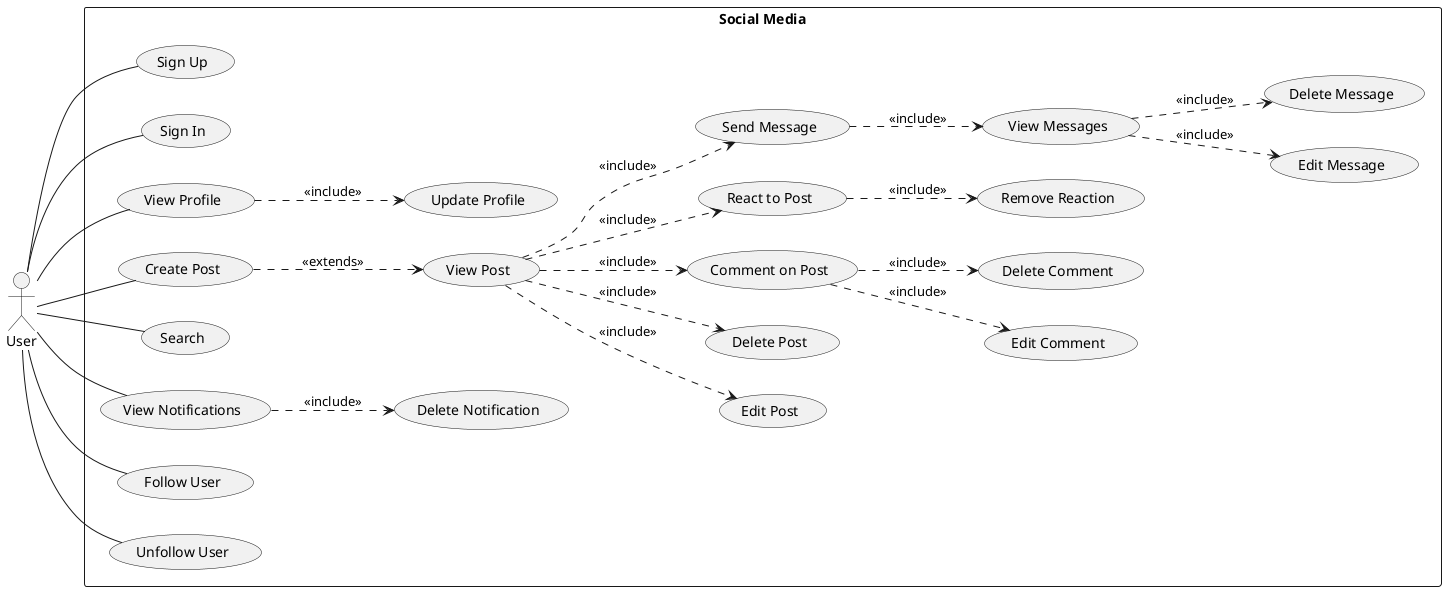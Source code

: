 @startuml use case
left to right direction
actor User

rectangle "Social Media" {
    User -- (Sign Up)
    User -- (Sign In)
    User -- (View Profile)
    User -- (Create Post)
    User -- (Search)
    User -- (View Notifications)
    User -- (Follow User)
    User -- (Unfollow User)
    (View Profile) ..> (Update Profile) : <<include>>
    (Create Post) ..> (View Post) : <<extends>>
    (View Post) ..> (Edit Post) : <<include>>
    (View Post) ..> (Delete Post) : <<include>>
    (View Post) ..> (Comment on Post) : <<include>>
    (Comment on Post) ..> (Edit Comment) : <<include>>
    (Comment on Post) ..> (Delete Comment) : <<include>>
    (View Post) ..> (React to Post) : <<include>>
    (React to Post) ..> (Remove Reaction) : <<include>>
    (View Post) ..> (Send Message) : <<include>>
    (Send Message) ..> (View Messages) : <<include>>
    (View Messages) ..> (Edit Message) : <<include>>
    (View Messages) ..> (Delete Message) : <<include>>
    (View Notifications) ..> (Delete Notification) : <<include>>
}
@enduml